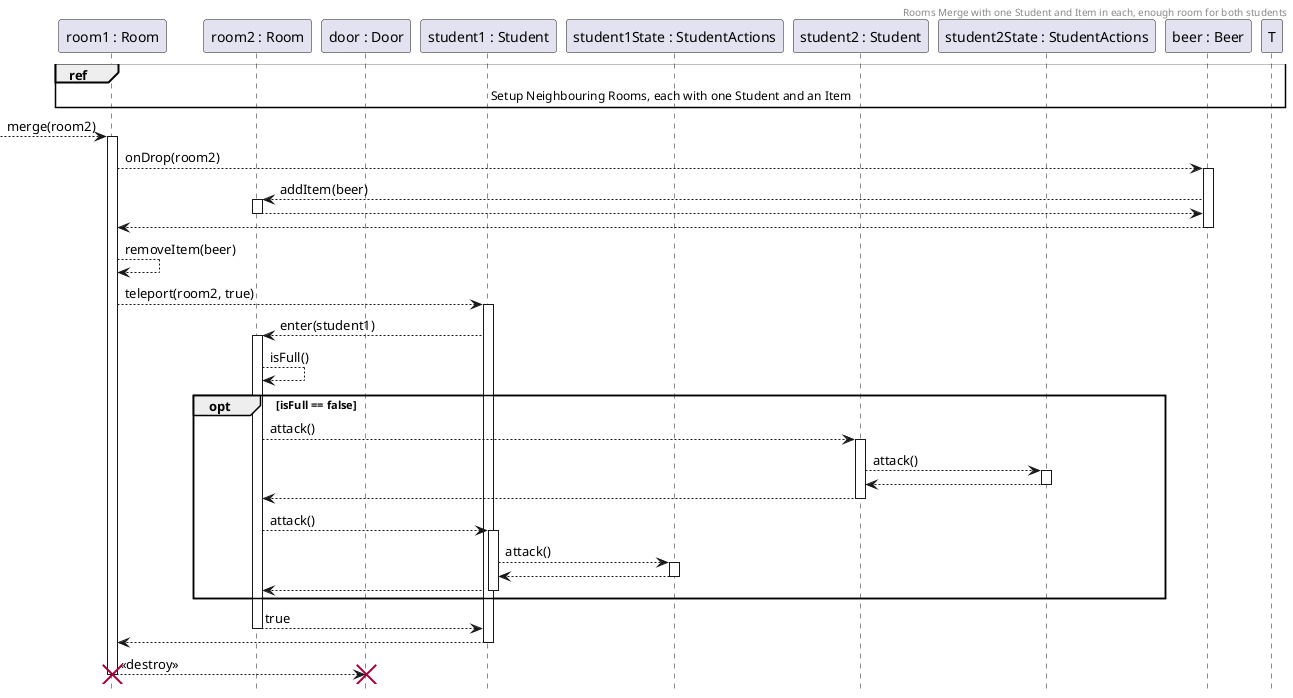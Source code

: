 @startuml FullRoom
header Rooms Merge with one Student and Item in each, enough room for both students
hide footbox

participant R1 as "room1 : Room"
participant R2 as "room2 : Room"
participant D as "door : Door"

participant S1 as "student1 : Student"
participant S1S as "student1State : StudentActions"

participant S2 as "student2 : Student"
participant S2S as "student2State : StudentActions"

participant B as "beer : Beer"

ref over R1, T : Setup Neighbouring Rooms, each with one Student and an Item
--> R1 ++: merge(room2)
R1 --> B ++: onDrop(room2)
B --> R2 ++: addItem(beer)
return
return
R1 --> R1 : removeItem(beer)
R1 --> S1 ++: teleport(room2, true)
S1 --> R2 ++: enter(student1)
R2 --> R2 : isFull()
opt isFull == false
    R2 --> S2 ++ : attack()
    S2 --> S2S ++ : attack()
    return
    return
    R2 --> S1 ++ : attack()
    S1 --> S1S ++ : attack()
    return
    return
end
return true
return
R1 --> D : <<destroy>>
destroy D
destroy R1

@enduml

